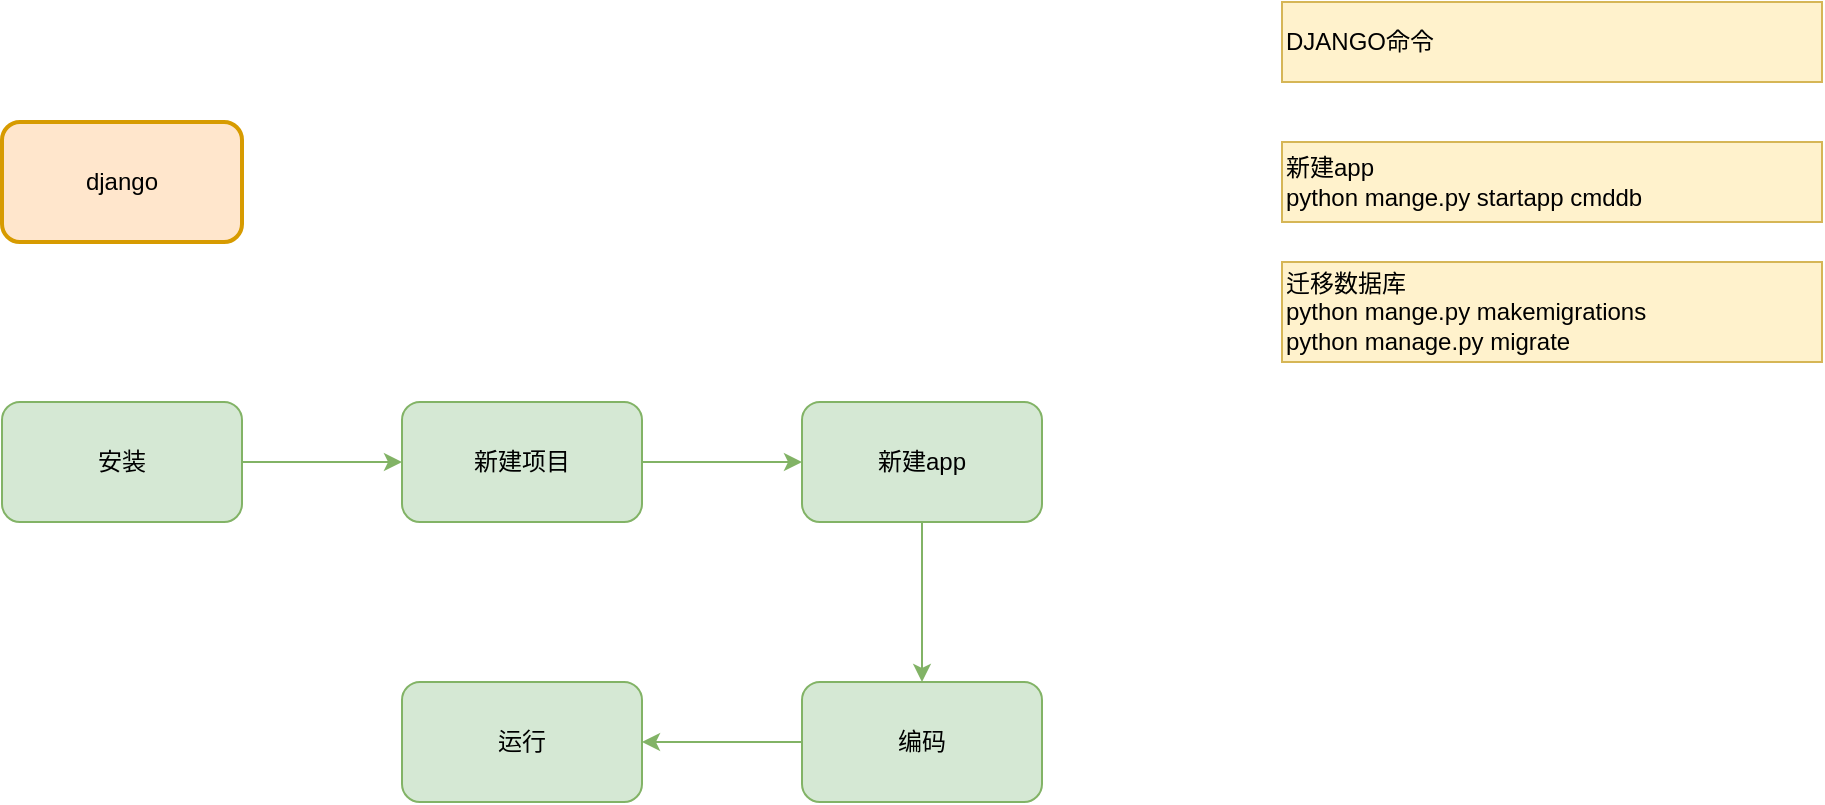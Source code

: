 <mxfile version="10.7.7" type="github"><diagram id="zcjdiJHGhwAusb2rDGaP" name="django"><mxGraphModel dx="1392" dy="614" grid="1" gridSize="10" guides="1" tooltips="1" connect="1" arrows="1" fold="1" page="1" pageScale="1" pageWidth="827" pageHeight="1169" math="0" shadow="0"><root><mxCell id="0"/><mxCell id="1" parent="0"/><mxCell id="NK0ku1pznNwnKJzunZaG-6" value="django" style="rounded=1;whiteSpace=wrap;html=1;strokeWidth=2;fillColor=#ffe6cc;strokeColor=#d79b00;" parent="1" vertex="1"><mxGeometry x="110" y="90" width="120" height="60" as="geometry"/></mxCell><mxCell id="ZYStqOnhDuoMIXeDgiph-3" value="" style="edgeStyle=orthogonalEdgeStyle;rounded=0;orthogonalLoop=1;jettySize=auto;html=1;fillColor=#d5e8d4;strokeColor=#82b366;" edge="1" parent="1" source="ZYStqOnhDuoMIXeDgiph-1" target="ZYStqOnhDuoMIXeDgiph-2"><mxGeometry relative="1" as="geometry"/></mxCell><mxCell id="ZYStqOnhDuoMIXeDgiph-1" value="安装" style="rounded=1;whiteSpace=wrap;html=1;fillColor=#d5e8d4;strokeColor=#82b366;" vertex="1" parent="1"><mxGeometry x="110" y="230" width="120" height="60" as="geometry"/></mxCell><mxCell id="ZYStqOnhDuoMIXeDgiph-5" value="" style="edgeStyle=orthogonalEdgeStyle;rounded=0;orthogonalLoop=1;jettySize=auto;html=1;fillColor=#d5e8d4;strokeColor=#82b366;" edge="1" parent="1" source="ZYStqOnhDuoMIXeDgiph-2" target="ZYStqOnhDuoMIXeDgiph-4"><mxGeometry relative="1" as="geometry"/></mxCell><mxCell id="ZYStqOnhDuoMIXeDgiph-2" value="新建项目" style="rounded=1;whiteSpace=wrap;html=1;fillColor=#d5e8d4;strokeColor=#82b366;" vertex="1" parent="1"><mxGeometry x="310" y="230" width="120" height="60" as="geometry"/></mxCell><mxCell id="ZYStqOnhDuoMIXeDgiph-7" value="" style="edgeStyle=orthogonalEdgeStyle;rounded=0;orthogonalLoop=1;jettySize=auto;html=1;fillColor=#d5e8d4;strokeColor=#82b366;" edge="1" parent="1" source="ZYStqOnhDuoMIXeDgiph-4" target="ZYStqOnhDuoMIXeDgiph-6"><mxGeometry relative="1" as="geometry"/></mxCell><mxCell id="ZYStqOnhDuoMIXeDgiph-4" value="新建app" style="rounded=1;whiteSpace=wrap;html=1;fillColor=#d5e8d4;strokeColor=#82b366;" vertex="1" parent="1"><mxGeometry x="510" y="230" width="120" height="60" as="geometry"/></mxCell><mxCell id="ZYStqOnhDuoMIXeDgiph-9" value="" style="edgeStyle=orthogonalEdgeStyle;rounded=0;orthogonalLoop=1;jettySize=auto;html=1;fillColor=#d5e8d4;strokeColor=#82b366;" edge="1" parent="1" source="ZYStqOnhDuoMIXeDgiph-6" target="ZYStqOnhDuoMIXeDgiph-8"><mxGeometry relative="1" as="geometry"/></mxCell><mxCell id="ZYStqOnhDuoMIXeDgiph-6" value="编码" style="rounded=1;whiteSpace=wrap;html=1;fillColor=#d5e8d4;strokeColor=#82b366;" vertex="1" parent="1"><mxGeometry x="510" y="370" width="120" height="60" as="geometry"/></mxCell><mxCell id="ZYStqOnhDuoMIXeDgiph-8" value="运行" style="rounded=1;whiteSpace=wrap;html=1;fillColor=#d5e8d4;strokeColor=#82b366;" vertex="1" parent="1"><mxGeometry x="310" y="370" width="120" height="60" as="geometry"/></mxCell><mxCell id="ZYStqOnhDuoMIXeDgiph-10" value="新建app&lt;br&gt;python mange.py startapp cmddb&lt;br&gt;" style="text;html=1;strokeColor=#d6b656;fillColor=#fff2cc;align=left;verticalAlign=middle;whiteSpace=wrap;rounded=0;" vertex="1" parent="1"><mxGeometry x="750" y="100" width="270" height="40" as="geometry"/></mxCell><mxCell id="ZYStqOnhDuoMIXeDgiph-11" value="迁移数据库&lt;br&gt;python mange.py makemigrations&lt;br&gt;python manage.py migrate&lt;br&gt;" style="text;html=1;strokeColor=#d6b656;fillColor=#fff2cc;align=left;verticalAlign=middle;whiteSpace=wrap;rounded=0;" vertex="1" parent="1"><mxGeometry x="750" y="160" width="270" height="50" as="geometry"/></mxCell><mxCell id="ZYStqOnhDuoMIXeDgiph-12" value="DJANGO命令" style="text;html=1;strokeColor=#d6b656;fillColor=#fff2cc;align=left;verticalAlign=middle;whiteSpace=wrap;rounded=0;" vertex="1" parent="1"><mxGeometry x="750" y="30" width="270" height="40" as="geometry"/></mxCell></root></mxGraphModel></diagram><diagram id="bN2wCSZqQzPqrZhhFV8o" name="models"><mxGraphModel dx="1392" dy="614" grid="1" gridSize="10" guides="1" tooltips="1" connect="1" arrows="1" fold="1" page="1" pageScale="1" pageWidth="827" pageHeight="1169" math="0" shadow="0"><root><mxCell id="48G09Gst-N7rLdoChW3l-0"/><mxCell id="48G09Gst-N7rLdoChW3l-1" parent="48G09Gst-N7rLdoChW3l-0"/><mxCell id="UqSNKXhO5Bfy_rWTq6D7-6" value="" style="group;fontSize=16;container=1;" parent="48G09Gst-N7rLdoChW3l-1" vertex="1" connectable="0"><mxGeometry x="341" y="87" width="1319" height="1023" as="geometry"/></mxCell><mxCell id="UqSNKXhO5Bfy_rWTq6D7-14" style="rounded=0;orthogonalLoop=1;jettySize=auto;html=1;entryX=0.641;entryY=1.014;entryDx=0;entryDy=0;entryPerimeter=0;fontSize=16;fillColor=#ffe6cc;strokeColor=#d79b00;exitX=-0.001;exitY=0.162;exitDx=0;exitDy=0;exitPerimeter=0;" parent="UqSNKXhO5Bfy_rWTq6D7-6" source="48G09Gst-N7rLdoChW3l-4" target="UqSNKXhO5Bfy_rWTq6D7-7" edge="1"><mxGeometry relative="1" as="geometry"/></mxCell><mxCell id="UqSNKXhO5Bfy_rWTq6D7-15" style="edgeStyle=none;rounded=0;orthogonalLoop=1;jettySize=auto;html=1;entryX=0.75;entryY=1;entryDx=0;entryDy=0;fontSize=16;fillColor=#ffe6cc;strokeColor=#d79b00;" parent="UqSNKXhO5Bfy_rWTq6D7-6" source="48G09Gst-N7rLdoChW3l-4" target="UqSNKXhO5Bfy_rWTq6D7-8" edge="1"><mxGeometry relative="1" as="geometry"><mxPoint x="559" y="283" as="sourcePoint"/></mxGeometry></mxCell><mxCell id="UqSNKXhO5Bfy_rWTq6D7-16" style="edgeStyle=none;rounded=0;orthogonalLoop=1;jettySize=auto;html=1;entryX=0.5;entryY=1;entryDx=0;entryDy=0;fontSize=16;fillColor=#ffe6cc;strokeColor=#d79b00;" parent="UqSNKXhO5Bfy_rWTq6D7-6" source="48G09Gst-N7rLdoChW3l-4" target="UqSNKXhO5Bfy_rWTq6D7-9" edge="1"><mxGeometry relative="1" as="geometry"/></mxCell><mxCell id="48G09Gst-N7rLdoChW3l-4" value="Field" style="whiteSpace=wrap;html=1;rounded=1;fillColor=#dae8fc;strokeColor=#6c8ebf;fontSize=28;" parent="UqSNKXhO5Bfy_rWTq6D7-6" vertex="1"><mxGeometry x="328.5" y="288.5" width="541" height="393" as="geometry"/></mxCell><mxCell id="48G09Gst-N7rLdoChW3l-7" value="BigAutoField" style="whiteSpace=wrap;html=1;rounded=1;fillColor=#ffe6cc;strokeColor=#d79b00;fontSize=16;" parent="UqSNKXhO5Bfy_rWTq6D7-6" vertex="1"><mxGeometry x="1074.079" y="71.311" width="107.705" height="37.094" as="geometry"/></mxCell><mxCell id="48G09Gst-N7rLdoChW3l-8" value="" style="fillColor=#ffe6cc;strokeColor=#d79b00;elbow=vertical;fontSize=16;" parent="UqSNKXhO5Bfy_rWTq6D7-6" source="48G09Gst-N7rLdoChW3l-4" target="48G09Gst-N7rLdoChW3l-7" edge="1"><mxGeometry x="17.307" y="5.162" as="geometry"/></mxCell><mxCell id="48G09Gst-N7rLdoChW3l-9" value="BigIntegerField" style="whiteSpace=wrap;html=1;rounded=1;fillColor=#ffe6cc;strokeColor=#d79b00;fontSize=16;" parent="UqSNKXhO5Bfy_rWTq6D7-6" vertex="1"><mxGeometry x="1060.858" y="378.566" width="134.632" height="37.094" as="geometry"/></mxCell><mxCell id="48G09Gst-N7rLdoChW3l-10" value="" style="fillColor=#ffe6cc;strokeColor=#d79b00;elbow=vertical;fontSize=16;" parent="UqSNKXhO5Bfy_rWTq6D7-6" source="48G09Gst-N7rLdoChW3l-4" target="48G09Gst-N7rLdoChW3l-9" edge="1"><mxGeometry x="17.307" y="5.162" as="geometry"/></mxCell><mxCell id="48G09Gst-N7rLdoChW3l-11" value="BinaryField" style="whiteSpace=wrap;html=1;rounded=1;fillColor=#ffe6cc;strokeColor=#d79b00;fontSize=16;" parent="UqSNKXhO5Bfy_rWTq6D7-6" vertex="1"><mxGeometry x="1080.879" y="153.802" width="107.705" height="37.094" as="geometry"/></mxCell><mxCell id="48G09Gst-N7rLdoChW3l-12" value="" style="fillColor=#ffe6cc;strokeColor=#d79b00;elbow=vertical;fontSize=16;" parent="UqSNKXhO5Bfy_rWTq6D7-6" source="48G09Gst-N7rLdoChW3l-4" target="48G09Gst-N7rLdoChW3l-11" edge="1"><mxGeometry x="17.307" y="5.162" as="geometry"/></mxCell><mxCell id="48G09Gst-N7rLdoChW3l-13" value="BooleanField" style="whiteSpace=wrap;html=1;rounded=1;fillColor=#ffe6cc;strokeColor=#d79b00;fontSize=16;" parent="UqSNKXhO5Bfy_rWTq6D7-6" vertex="1"><mxGeometry x="1070.5" y="316.969" width="121.168" height="37.094" as="geometry"/></mxCell><mxCell id="48G09Gst-N7rLdoChW3l-14" value="" style="fillColor=#ffe6cc;strokeColor=#d79b00;elbow=vertical;fontSize=16;" parent="UqSNKXhO5Bfy_rWTq6D7-6" source="48G09Gst-N7rLdoChW3l-4" target="48G09Gst-N7rLdoChW3l-13" edge="1"><mxGeometry x="17.307" y="5.162" as="geometry"/></mxCell><mxCell id="48G09Gst-N7rLdoChW3l-17" value="CommaSeparatedIntegerField" style="whiteSpace=wrap;html=1;rounded=1;fillColor=#ffe6cc;strokeColor=#d79b00;fontSize=16;" parent="UqSNKXhO5Bfy_rWTq6D7-6" vertex="1"><mxGeometry x="1063.663" y="799.72" width="242.337" height="37.094" as="geometry"/></mxCell><mxCell id="48G09Gst-N7rLdoChW3l-18" value="" style="fillColor=#ffe6cc;strokeColor=#d79b00;elbow=vertical;fontSize=16;exitX=0.964;exitY=0.965;exitDx=0;exitDy=0;exitPerimeter=0;" parent="UqSNKXhO5Bfy_rWTq6D7-6" source="48G09Gst-N7rLdoChW3l-4" target="48G09Gst-N7rLdoChW3l-17" edge="1"><mxGeometry x="17.307" y="5.162" as="geometry"/></mxCell><mxCell id="48G09Gst-N7rLdoChW3l-19" value="DateField" style="whiteSpace=wrap;html=1;rounded=1;fillColor=#ffe6cc;strokeColor=#d79b00;fontSize=16;" parent="UqSNKXhO5Bfy_rWTq6D7-6" vertex="1"><mxGeometry x="17.5" y="471.267" width="107.705" height="37.094" as="geometry"/></mxCell><mxCell id="48G09Gst-N7rLdoChW3l-20" value="" style="fillColor=#ffe6cc;strokeColor=#d79b00;elbow=vertical;fontSize=16;" parent="UqSNKXhO5Bfy_rWTq6D7-6" source="48G09Gst-N7rLdoChW3l-4" target="48G09Gst-N7rLdoChW3l-19" edge="1"><mxGeometry x="17.307" y="5.162" as="geometry"/></mxCell><mxCell id="48G09Gst-N7rLdoChW3l-21" value="DateTimeField" style="whiteSpace=wrap;html=1;rounded=1;fillColor=#ffe6cc;strokeColor=#d79b00;fontSize=16;" parent="UqSNKXhO5Bfy_rWTq6D7-6" vertex="1"><mxGeometry x="16.116" y="397.33" width="121.168" height="37.094" as="geometry"/></mxCell><mxCell id="48G09Gst-N7rLdoChW3l-22" value="" style="fillColor=#ffe6cc;strokeColor=#d79b00;elbow=vertical;fontSize=16;exitX=-0.003;exitY=0.46;exitDx=0;exitDy=0;exitPerimeter=0;" parent="UqSNKXhO5Bfy_rWTq6D7-6" source="48G09Gst-N7rLdoChW3l-4" target="48G09Gst-N7rLdoChW3l-21" edge="1"><mxGeometry x="17.307" y="5.162" as="geometry"/></mxCell><mxCell id="48G09Gst-N7rLdoChW3l-23" value="DecimalField" style="whiteSpace=wrap;html=1;rounded=1;fillColor=#ffe6cc;strokeColor=#d79b00;fontSize=16;" parent="UqSNKXhO5Bfy_rWTq6D7-6" vertex="1"><mxGeometry x="1067.547" y="434.406" width="121.168" height="37.094" as="geometry"/></mxCell><mxCell id="48G09Gst-N7rLdoChW3l-24" value="" style="fillColor=#ffe6cc;strokeColor=#d79b00;elbow=vertical;fontSize=16;" parent="UqSNKXhO5Bfy_rWTq6D7-6" source="48G09Gst-N7rLdoChW3l-4" target="48G09Gst-N7rLdoChW3l-23" edge="1"><mxGeometry x="17.307" y="5.162" as="geometry"/></mxCell><mxCell id="48G09Gst-N7rLdoChW3l-25" value="DurationField" style="whiteSpace=wrap;html=1;rounded=1;fillColor=#ffe6cc;strokeColor=#d79b00;fontSize=16;" parent="UqSNKXhO5Bfy_rWTq6D7-6" vertex="1"><mxGeometry x="20" y="662.836" width="121.168" height="37.094" as="geometry"/></mxCell><mxCell id="48G09Gst-N7rLdoChW3l-26" value="" style="fillColor=#ffe6cc;strokeColor=#d79b00;elbow=vertical;fontSize=16;" parent="UqSNKXhO5Bfy_rWTq6D7-6" source="48G09Gst-N7rLdoChW3l-4" target="48G09Gst-N7rLdoChW3l-25" edge="1"><mxGeometry x="17.307" y="5.162" as="geometry"/></mxCell><mxCell id="48G09Gst-N7rLdoChW3l-27" value="EmailField" style="whiteSpace=wrap;html=1;rounded=1;fillColor=#ffe6cc;strokeColor=#d79b00;fontSize=16;" parent="UqSNKXhO5Bfy_rWTq6D7-6" vertex="1"><mxGeometry x="544.163" y="947.921" width="107.705" height="37.094" as="geometry"/></mxCell><mxCell id="48G09Gst-N7rLdoChW3l-28" value="" style="fillColor=#ffe6cc;strokeColor=#d79b00;elbow=vertical;fontSize=16;" parent="UqSNKXhO5Bfy_rWTq6D7-6" source="48G09Gst-N7rLdoChW3l-4" target="48G09Gst-N7rLdoChW3l-27" edge="1"><mxGeometry x="17.307" y="5.162" as="geometry"/></mxCell><mxCell id="48G09Gst-N7rLdoChW3l-29" value="FilePathField" style="whiteSpace=wrap;html=1;rounded=1;fillColor=#ffe6cc;strokeColor=#d79b00;fontSize=16;" parent="UqSNKXhO5Bfy_rWTq6D7-6" vertex="1"><mxGeometry x="393.432" y="947.575" width="121.168" height="37.094" as="geometry"/></mxCell><mxCell id="48G09Gst-N7rLdoChW3l-30" value="" style="fillColor=#ffe6cc;strokeColor=#d79b00;elbow=vertical;fontSize=16;exitX=0.481;exitY=1.004;exitDx=0;exitDy=0;exitPerimeter=0;" parent="UqSNKXhO5Bfy_rWTq6D7-6" source="48G09Gst-N7rLdoChW3l-4" target="48G09Gst-N7rLdoChW3l-29" edge="1"><mxGeometry x="17.307" y="5.162" as="geometry"/></mxCell><mxCell id="48G09Gst-N7rLdoChW3l-31" value="FloatField" style="whiteSpace=wrap;html=1;rounded=1;fillColor=#ffe6cc;strokeColor=#d79b00;fontSize=16;" parent="UqSNKXhO5Bfy_rWTq6D7-6" vertex="1"><mxGeometry x="844.558" y="7.277" width="107.705" height="37.094" as="geometry"/></mxCell><mxCell id="48G09Gst-N7rLdoChW3l-32" value="" style="fillColor=#ffe6cc;strokeColor=#d79b00;elbow=vertical;fontSize=16;" parent="UqSNKXhO5Bfy_rWTq6D7-6" source="48G09Gst-N7rLdoChW3l-4" target="48G09Gst-N7rLdoChW3l-31" edge="1"><mxGeometry x="17.307" y="5.162" as="geometry"/></mxCell><mxCell id="48G09Gst-N7rLdoChW3l-35" value="IntegerField" style="whiteSpace=wrap;html=1;rounded=1;fillColor=#ffe6cc;strokeColor=#d79b00;fontSize=16;" parent="UqSNKXhO5Bfy_rWTq6D7-6" vertex="1"><mxGeometry x="1077.089" y="571.469" width="107.705" height="37.094" as="geometry"/></mxCell><mxCell id="48G09Gst-N7rLdoChW3l-36" value="" style="fillColor=#ffe6cc;strokeColor=#d79b00;elbow=vertical;fontSize=16;" parent="UqSNKXhO5Bfy_rWTq6D7-6" source="48G09Gst-N7rLdoChW3l-4" target="48G09Gst-N7rLdoChW3l-35" edge="1"><mxGeometry x="17.307" y="5.162" as="geometry"/></mxCell><mxCell id="48G09Gst-N7rLdoChW3l-37" value="IPAddressField" style="whiteSpace=wrap;html=1;rounded=1;fillColor=#ffe6cc;strokeColor=#d79b00;fontSize=16;" parent="UqSNKXhO5Bfy_rWTq6D7-6" vertex="1"><mxGeometry x="68.693" y="947.418" width="134.632" height="37.094" as="geometry"/></mxCell><mxCell id="48G09Gst-N7rLdoChW3l-38" value="" style="fillColor=#ffe6cc;strokeColor=#d79b00;elbow=vertical;fontSize=16;" parent="UqSNKXhO5Bfy_rWTq6D7-6" source="48G09Gst-N7rLdoChW3l-4" target="48G09Gst-N7rLdoChW3l-37" edge="1"><mxGeometry x="17.307" y="5.162" as="geometry"/></mxCell><mxCell id="48G09Gst-N7rLdoChW3l-39" value="NullBooleanField" style="whiteSpace=wrap;html=1;rounded=1;fillColor=#ffe6cc;strokeColor=#d79b00;fontSize=16;" parent="UqSNKXhO5Bfy_rWTq6D7-6" vertex="1"><mxGeometry x="1053" y="258" width="150" height="35" as="geometry"/></mxCell><mxCell id="48G09Gst-N7rLdoChW3l-40" value="" style="fillColor=#ffe6cc;strokeColor=#d79b00;elbow=vertical;fontSize=16;" parent="UqSNKXhO5Bfy_rWTq6D7-6" source="48G09Gst-N7rLdoChW3l-4" target="48G09Gst-N7rLdoChW3l-39" edge="1"><mxGeometry x="17.307" y="5.162" as="geometry"/></mxCell><mxCell id="48G09Gst-N7rLdoChW3l-41" value="PositiveIntegerField" style="whiteSpace=wrap;html=1;rounded=1;fillColor=#ffe6cc;strokeColor=#d79b00;fontSize=16;" parent="UqSNKXhO5Bfy_rWTq6D7-6" vertex="1"><mxGeometry x="1076.637" y="644.358" width="161.558" height="37.094" as="geometry"/></mxCell><mxCell id="48G09Gst-N7rLdoChW3l-42" value="" style="fillColor=#ffe6cc;strokeColor=#d79b00;elbow=vertical;fontSize=16;" parent="UqSNKXhO5Bfy_rWTq6D7-6" source="48G09Gst-N7rLdoChW3l-4" target="48G09Gst-N7rLdoChW3l-41" edge="1"><mxGeometry x="17.307" y="5.162" as="geometry"/></mxCell><mxCell id="48G09Gst-N7rLdoChW3l-43" value="PositiveSmallIntegerField" style="whiteSpace=wrap;html=1;rounded=1;fillColor=#ffe6cc;strokeColor=#d79b00;fontSize=16;" parent="UqSNKXhO5Bfy_rWTq6D7-6" vertex="1"><mxGeometry x="1076.7" y="721.975" width="201.947" height="37.094" as="geometry"/></mxCell><mxCell id="48G09Gst-N7rLdoChW3l-44" value="" style="fillColor=#ffe6cc;strokeColor=#d79b00;elbow=vertical;fontSize=16;" parent="UqSNKXhO5Bfy_rWTq6D7-6" source="48G09Gst-N7rLdoChW3l-4" target="48G09Gst-N7rLdoChW3l-43" edge="1"><mxGeometry x="17.307" y="5.162" as="geometry"/></mxCell><mxCell id="48G09Gst-N7rLdoChW3l-45" value="SlugField" style="whiteSpace=wrap;html=1;rounded=1;fillColor=#ffe6cc;strokeColor=#d79b00;fontSize=16;" parent="UqSNKXhO5Bfy_rWTq6D7-6" vertex="1"><mxGeometry x="689.068" y="947.906" width="107.705" height="37.094" as="geometry"/></mxCell><mxCell id="48G09Gst-N7rLdoChW3l-46" value="" style="fillColor=#ffe6cc;strokeColor=#d79b00;elbow=vertical;fontSize=16;" parent="UqSNKXhO5Bfy_rWTq6D7-6" source="48G09Gst-N7rLdoChW3l-4" target="48G09Gst-N7rLdoChW3l-45" edge="1"><mxGeometry x="17.307" y="5.162" as="geometry"/></mxCell><mxCell id="48G09Gst-N7rLdoChW3l-47" value="SmallIntegerField" style="whiteSpace=wrap;html=1;rounded=1;fillColor=#ffe6cc;strokeColor=#d79b00;fontSize=16;" parent="UqSNKXhO5Bfy_rWTq6D7-6" vertex="1"><mxGeometry x="1056.895" y="502.858" width="148.095" height="37.094" as="geometry"/></mxCell><mxCell id="48G09Gst-N7rLdoChW3l-48" value="" style="fillColor=#ffe6cc;strokeColor=#d79b00;elbow=vertical;fontSize=16;" parent="UqSNKXhO5Bfy_rWTq6D7-6" source="48G09Gst-N7rLdoChW3l-4" target="48G09Gst-N7rLdoChW3l-47" edge="1"><mxGeometry x="17.307" y="5.162" as="geometry"/></mxCell><mxCell id="48G09Gst-N7rLdoChW3l-49" value="TextField" style="whiteSpace=wrap;html=1;rounded=1;fillColor=#ffe6cc;strokeColor=#d79b00;fontSize=16;" parent="UqSNKXhO5Bfy_rWTq6D7-6" vertex="1"><mxGeometry x="978.363" y="948.094" width="107.705" height="37.094" as="geometry"/></mxCell><mxCell id="48G09Gst-N7rLdoChW3l-50" value="" style="fillColor=#ffe6cc;strokeColor=#d79b00;elbow=vertical;fontSize=16;" parent="UqSNKXhO5Bfy_rWTq6D7-6" source="48G09Gst-N7rLdoChW3l-4" target="48G09Gst-N7rLdoChW3l-49" edge="1"><mxGeometry x="17.307" y="5.162" as="geometry"/></mxCell><mxCell id="48G09Gst-N7rLdoChW3l-53" value="URLField" style="whiteSpace=wrap;html=1;rounded=1;fillColor=#ffe6cc;strokeColor=#d79b00;fontSize=16;" parent="UqSNKXhO5Bfy_rWTq6D7-6" vertex="1"><mxGeometry x="239" y="947.881" width="107.705" height="37.094" as="geometry"/></mxCell><mxCell id="48G09Gst-N7rLdoChW3l-54" value="" style="fillColor=#ffe6cc;strokeColor=#d79b00;elbow=vertical;fontSize=16;" parent="UqSNKXhO5Bfy_rWTq6D7-6" source="48G09Gst-N7rLdoChW3l-4" target="48G09Gst-N7rLdoChW3l-53" edge="1"><mxGeometry x="17.307" y="5.162" as="geometry"/></mxCell><mxCell id="48G09Gst-N7rLdoChW3l-55" value="UUIDField" style="whiteSpace=wrap;html=1;rounded=1;fillColor=#ffe6cc;strokeColor=#d79b00;fontSize=16;" parent="UqSNKXhO5Bfy_rWTq6D7-6" vertex="1"><mxGeometry x="1060.5" y="864.755" width="107.705" height="37.094" as="geometry"/></mxCell><mxCell id="48G09Gst-N7rLdoChW3l-56" value="" style="fillColor=#ffe6cc;strokeColor=#d79b00;elbow=vertical;fontSize=16;exitX=0.902;exitY=1;exitDx=0;exitDy=0;exitPerimeter=0;" parent="UqSNKXhO5Bfy_rWTq6D7-6" source="48G09Gst-N7rLdoChW3l-4" target="48G09Gst-N7rLdoChW3l-55" edge="1"><mxGeometry x="17.307" y="5.162" as="geometry"/></mxCell><mxCell id="UqSNKXhO5Bfy_rWTq6D7-7" value="&lt;span&gt;ForeignKey&lt;/span&gt;" style="rounded=1;whiteSpace=wrap;html=1;fontSize=16;fillColor=#f8cecc;strokeColor=#b85450;" parent="UqSNKXhO5Bfy_rWTq6D7-6" vertex="1"><mxGeometry x="49" y="71.5" width="129" height="42" as="geometry"/></mxCell><mxCell id="UqSNKXhO5Bfy_rWTq6D7-8" value="&lt;span&gt;OneToOneField&lt;/span&gt;" style="rounded=1;whiteSpace=wrap;html=1;fontSize=16;fillColor=#f8cecc;strokeColor=#b85450;" parent="UqSNKXhO5Bfy_rWTq6D7-6" vertex="1"><mxGeometry x="203.5" y="71.5" width="129" height="42" as="geometry"/></mxCell><mxCell id="UqSNKXhO5Bfy_rWTq6D7-9" value="&lt;span&gt;ManyToManyField&lt;/span&gt;" style="rounded=1;whiteSpace=wrap;html=1;fontSize=16;fillColor=#f8cecc;strokeColor=#b85450;" parent="UqSNKXhO5Bfy_rWTq6D7-6" vertex="1"><mxGeometry x="379" y="71.5" width="150" height="43" as="geometry"/></mxCell><mxCell id="48G09Gst-N7rLdoChW3l-51" value="TimeField" style="whiteSpace=wrap;html=1;rounded=1;fillColor=#ffe6cc;strokeColor=#d79b00;fontSize=16;" parent="UqSNKXhO5Bfy_rWTq6D7-6" vertex="1"><mxGeometry x="19.916" y="567.143" width="107.705" height="37.094" as="geometry"/></mxCell><mxCell id="48G09Gst-N7rLdoChW3l-52" value="" style="fillColor=#ffe6cc;strokeColor=#d79b00;elbow=vertical;fontSize=16;" parent="UqSNKXhO5Bfy_rWTq6D7-6" source="48G09Gst-N7rLdoChW3l-4" target="48G09Gst-N7rLdoChW3l-51" edge="1"><mxGeometry x="17.307" y="5.162" as="geometry"/></mxCell><mxCell id="48G09Gst-N7rLdoChW3l-5" value="AutoField" style="whiteSpace=wrap;html=1;rounded=1;fillColor=#ffe6cc;strokeColor=#d79b00;fontSize=16;" parent="UqSNKXhO5Bfy_rWTq6D7-6" vertex="1"><mxGeometry x="1060.648" y="7.182" width="107.705" height="37.094" as="geometry"/></mxCell><mxCell id="48G09Gst-N7rLdoChW3l-6" value="" style="fillColor=#ffe6cc;strokeColor=#d79b00;elbow=vertical;fontSize=16;" parent="UqSNKXhO5Bfy_rWTq6D7-6" source="48G09Gst-N7rLdoChW3l-4" target="48G09Gst-N7rLdoChW3l-5" edge="1"><mxGeometry x="17.307" y="5.162" as="geometry"/></mxCell><mxCell id="48G09Gst-N7rLdoChW3l-15" value="CharField" style="whiteSpace=wrap;html=1;rounded=1;fillColor=#ffe6cc;strokeColor=#d79b00;fontSize=16;" parent="UqSNKXhO5Bfy_rWTq6D7-6" vertex="1"><mxGeometry x="833.726" y="947.682" width="107.705" height="37.094" as="geometry"/></mxCell><mxCell id="48G09Gst-N7rLdoChW3l-16" value="" style="fillColor=#ffe6cc;strokeColor=#d79b00;elbow=vertical;fontSize=16;" parent="UqSNKXhO5Bfy_rWTq6D7-6" source="48G09Gst-N7rLdoChW3l-4" target="48G09Gst-N7rLdoChW3l-15" edge="1"><mxGeometry x="17.307" y="5.162" as="geometry"/></mxCell><mxCell id="48G09Gst-N7rLdoChW3l-33" value="GenericIPAddressField" style="whiteSpace=wrap;html=1;rounded=1;fillColor=#ffe6cc;strokeColor=#d79b00;fontSize=16;" parent="48G09Gst-N7rLdoChW3l-1" vertex="1"><mxGeometry x="180" y="1034.528" width="188.484" height="37.094" as="geometry"/></mxCell><mxCell id="48G09Gst-N7rLdoChW3l-34" value="" style="fillColor=#ffe6cc;strokeColor=#d79b00;elbow=vertical;fontSize=16;exitX=0.036;exitY=0.967;exitDx=0;exitDy=0;exitPerimeter=0;" parent="48G09Gst-N7rLdoChW3l-1" source="48G09Gst-N7rLdoChW3l-4" target="48G09Gst-N7rLdoChW3l-33" edge="1"><mxGeometry x="358.307" y="92.162" as="geometry"/></mxCell></root></mxGraphModel></diagram><diagram id="_r2eBry7-lUXo5BTHLYr" name="fields"><mxGraphModel dx="2219" dy="614" grid="1" gridSize="10" guides="1" tooltips="1" connect="1" arrows="1" fold="1" page="1" pageScale="1" pageWidth="827" pageHeight="1169" math="0" shadow="0"><root><mxCell id="uMGS8RrArJBBuOmRpXtQ-0"/><mxCell id="uMGS8RrArJBBuOmRpXtQ-1" parent="uMGS8RrArJBBuOmRpXtQ-0"/><mxCell id="6ARW278dBCGg8fUJN-2m-30" value="Field" style="whiteSpace=wrap;html=1;fillColor=#dae8fc;strokeColor=#6c8ebf;" parent="uMGS8RrArJBBuOmRpXtQ-1" vertex="1"><mxGeometry x="371" y="1411" width="80" height="30" as="geometry"/></mxCell><mxCell id="6ARW278dBCGg8fUJN-2m-31" value="verbose_name" style="whiteSpace=wrap;html=1;fillColor=#d5e8d4;strokeColor=#82b366;" parent="uMGS8RrArJBBuOmRpXtQ-1" vertex="1"><mxGeometry x="85" y="1391" width="90" height="30" as="geometry"/></mxCell><mxCell id="6ARW278dBCGg8fUJN-2m-32" value="" style="fillColor=#d5e8d4;strokeColor=#82b366;" parent="uMGS8RrArJBBuOmRpXtQ-1" source="6ARW278dBCGg8fUJN-2m-30" target="6ARW278dBCGg8fUJN-2m-31" edge="1"><mxGeometry x="70" y="900" as="geometry"/></mxCell><mxCell id="6ARW278dBCGg8fUJN-2m-33" value="None" style="whiteSpace=wrap;html=1;fillColor=#ffe6cc;strokeColor=#d79b00;" parent="uMGS8RrArJBBuOmRpXtQ-1" vertex="1"><mxGeometry x="-130" y="1426" width="80" height="30" as="geometry"/></mxCell><mxCell id="6ARW278dBCGg8fUJN-2m-34" value="" style="fillColor=#d5e8d4;strokeColor=#82b366;" parent="uMGS8RrArJBBuOmRpXtQ-1" source="6ARW278dBCGg8fUJN-2m-31" target="6ARW278dBCGg8fUJN-2m-33" edge="1"><mxGeometry x="70" y="900" as="geometry"/></mxCell><mxCell id="6ARW278dBCGg8fUJN-2m-35" value="name" style="whiteSpace=wrap;html=1;fillColor=#d5e8d4;strokeColor=#82b366;" parent="uMGS8RrArJBBuOmRpXtQ-1" vertex="1"><mxGeometry x="91" y="1481" width="80" height="30" as="geometry"/></mxCell><mxCell id="6ARW278dBCGg8fUJN-2m-36" value="" style="fillColor=#d5e8d4;strokeColor=#82b366;" parent="uMGS8RrArJBBuOmRpXtQ-1" source="6ARW278dBCGg8fUJN-2m-30" target="6ARW278dBCGg8fUJN-2m-35" edge="1"><mxGeometry x="70" y="900" as="geometry"/></mxCell><mxCell id="6ARW278dBCGg8fUJN-2m-37" value="" style="fillColor=#d5e8d4;strokeColor=#82b366;" parent="uMGS8RrArJBBuOmRpXtQ-1" source="6ARW278dBCGg8fUJN-2m-35" target="6ARW278dBCGg8fUJN-2m-33" edge="1"><mxGeometry x="70" y="900" as="geometry"/></mxCell><mxCell id="6ARW278dBCGg8fUJN-2m-38" value="primary_key" style="whiteSpace=wrap;html=1;fillColor=#d5e8d4;strokeColor=#82b366;" parent="uMGS8RrArJBBuOmRpXtQ-1" vertex="1"><mxGeometry x="666" y="1175" width="80" height="30" as="geometry"/></mxCell><mxCell id="6ARW278dBCGg8fUJN-2m-39" value="" style="fillColor=#d5e8d4;strokeColor=#82b366;" parent="uMGS8RrArJBBuOmRpXtQ-1" source="6ARW278dBCGg8fUJN-2m-30" target="6ARW278dBCGg8fUJN-2m-38" edge="1"><mxGeometry x="70" y="900" as="geometry"/></mxCell><mxCell id="6ARW278dBCGg8fUJN-2m-40" value="False" style="whiteSpace=wrap;html=1;fillColor=#ffe6cc;strokeColor=#d79b00;" parent="uMGS8RrArJBBuOmRpXtQ-1" vertex="1"><mxGeometry x="850" y="1336" width="80" height="30" as="geometry"/></mxCell><mxCell id="6ARW278dBCGg8fUJN-2m-41" value="" style="fillColor=#d5e8d4;strokeColor=#82b366;" parent="uMGS8RrArJBBuOmRpXtQ-1" source="6ARW278dBCGg8fUJN-2m-38" target="6ARW278dBCGg8fUJN-2m-40" edge="1"><mxGeometry x="70" y="900" as="geometry"/></mxCell><mxCell id="6ARW278dBCGg8fUJN-2m-42" value="max_length" style="whiteSpace=wrap;html=1;fillColor=#d5e8d4;strokeColor=#82b366;" parent="uMGS8RrArJBBuOmRpXtQ-1" vertex="1"><mxGeometry x="96" y="1753" width="80" height="30" as="geometry"/></mxCell><mxCell id="6ARW278dBCGg8fUJN-2m-43" value="" style="fillColor=#d5e8d4;strokeColor=#82b366;" parent="uMGS8RrArJBBuOmRpXtQ-1" source="6ARW278dBCGg8fUJN-2m-30" target="6ARW278dBCGg8fUJN-2m-42" edge="1"><mxGeometry x="70" y="900" as="geometry"/></mxCell><mxCell id="6ARW278dBCGg8fUJN-2m-44" value="" style="fillColor=#d5e8d4;strokeColor=#82b366;" parent="uMGS8RrArJBBuOmRpXtQ-1" source="6ARW278dBCGg8fUJN-2m-42" target="6ARW278dBCGg8fUJN-2m-33" edge="1"><mxGeometry x="70" y="900" as="geometry"/></mxCell><mxCell id="6ARW278dBCGg8fUJN-2m-45" value="unique" style="whiteSpace=wrap;html=1;fillColor=#d5e8d4;strokeColor=#82b366;" parent="uMGS8RrArJBBuOmRpXtQ-1" vertex="1"><mxGeometry x="671" y="1271" width="80" height="30" as="geometry"/></mxCell><mxCell id="6ARW278dBCGg8fUJN-2m-46" value="" style="fillColor=#d5e8d4;strokeColor=#82b366;" parent="uMGS8RrArJBBuOmRpXtQ-1" source="6ARW278dBCGg8fUJN-2m-30" target="6ARW278dBCGg8fUJN-2m-45" edge="1"><mxGeometry x="70" y="900" as="geometry"/></mxCell><mxCell id="6ARW278dBCGg8fUJN-2m-47" value="" style="fillColor=#d5e8d4;strokeColor=#82b366;" parent="uMGS8RrArJBBuOmRpXtQ-1" source="6ARW278dBCGg8fUJN-2m-45" target="6ARW278dBCGg8fUJN-2m-40" edge="1"><mxGeometry x="70" y="900" as="geometry"/></mxCell><mxCell id="6ARW278dBCGg8fUJN-2m-48" value="blank" style="whiteSpace=wrap;html=1;fillColor=#d5e8d4;strokeColor=#82b366;" parent="uMGS8RrArJBBuOmRpXtQ-1" vertex="1"><mxGeometry x="680" y="1656" width="80" height="30" as="geometry"/></mxCell><mxCell id="6ARW278dBCGg8fUJN-2m-49" value="" style="fillColor=#d5e8d4;strokeColor=#82b366;" parent="uMGS8RrArJBBuOmRpXtQ-1" source="6ARW278dBCGg8fUJN-2m-30" target="6ARW278dBCGg8fUJN-2m-48" edge="1"><mxGeometry x="70" y="900" as="geometry"/></mxCell><mxCell id="6ARW278dBCGg8fUJN-2m-50" value="" style="fillColor=#d5e8d4;strokeColor=#82b366;" parent="uMGS8RrArJBBuOmRpXtQ-1" source="6ARW278dBCGg8fUJN-2m-48" target="6ARW278dBCGg8fUJN-2m-40" edge="1"><mxGeometry x="70" y="900" as="geometry"/></mxCell><mxCell id="6ARW278dBCGg8fUJN-2m-51" value="null" style="whiteSpace=wrap;html=1;fillColor=#d5e8d4;strokeColor=#82b366;" parent="uMGS8RrArJBBuOmRpXtQ-1" vertex="1"><mxGeometry x="680" y="1336" width="80" height="30" as="geometry"/></mxCell><mxCell id="6ARW278dBCGg8fUJN-2m-52" value="" style="fillColor=#d5e8d4;strokeColor=#82b366;" parent="uMGS8RrArJBBuOmRpXtQ-1" source="6ARW278dBCGg8fUJN-2m-30" target="6ARW278dBCGg8fUJN-2m-51" edge="1"><mxGeometry x="70" y="900" as="geometry"/></mxCell><mxCell id="6ARW278dBCGg8fUJN-2m-53" value="" style="fillColor=#d5e8d4;strokeColor=#82b366;" parent="uMGS8RrArJBBuOmRpXtQ-1" source="6ARW278dBCGg8fUJN-2m-51" target="6ARW278dBCGg8fUJN-2m-40" edge="1"><mxGeometry x="70" y="900" as="geometry"/></mxCell><mxCell id="6ARW278dBCGg8fUJN-2m-54" value="db_index" style="whiteSpace=wrap;html=1;fillColor=#d5e8d4;strokeColor=#82b366;" parent="uMGS8RrArJBBuOmRpXtQ-1" vertex="1"><mxGeometry x="680" y="1396" width="80" height="30" as="geometry"/></mxCell><mxCell id="6ARW278dBCGg8fUJN-2m-55" value="" style="fillColor=#d5e8d4;strokeColor=#82b366;" parent="uMGS8RrArJBBuOmRpXtQ-1" source="6ARW278dBCGg8fUJN-2m-30" target="6ARW278dBCGg8fUJN-2m-54" edge="1"><mxGeometry x="70" y="900" as="geometry"/></mxCell><mxCell id="6ARW278dBCGg8fUJN-2m-56" value="" style="fillColor=#d5e8d4;strokeColor=#82b366;" parent="uMGS8RrArJBBuOmRpXtQ-1" source="6ARW278dBCGg8fUJN-2m-54" target="6ARW278dBCGg8fUJN-2m-40" edge="1"><mxGeometry x="70" y="900" as="geometry"/></mxCell><mxCell id="6ARW278dBCGg8fUJN-2m-57" value="rel" style="whiteSpace=wrap;html=1;fillColor=#d5e8d4;strokeColor=#82b366;" parent="uMGS8RrArJBBuOmRpXtQ-1" vertex="1"><mxGeometry x="96" y="1525" width="80" height="30" as="geometry"/></mxCell><mxCell id="6ARW278dBCGg8fUJN-2m-58" value="" style="fillColor=#d5e8d4;strokeColor=#82b366;" parent="uMGS8RrArJBBuOmRpXtQ-1" source="6ARW278dBCGg8fUJN-2m-30" target="6ARW278dBCGg8fUJN-2m-57" edge="1"><mxGeometry x="70" y="900" as="geometry"/></mxCell><mxCell id="6ARW278dBCGg8fUJN-2m-59" value="" style="fillColor=#d5e8d4;strokeColor=#82b366;" parent="uMGS8RrArJBBuOmRpXtQ-1" source="6ARW278dBCGg8fUJN-2m-57" target="6ARW278dBCGg8fUJN-2m-33" edge="1"><mxGeometry x="70" y="900" as="geometry"/></mxCell><mxCell id="6ARW278dBCGg8fUJN-2m-60" value="default" style="whiteSpace=wrap;html=1;fillColor=#d5e8d4;strokeColor=#82b366;" parent="uMGS8RrArJBBuOmRpXtQ-1" vertex="1"><mxGeometry x="680" y="1753" width="80" height="30" as="geometry"/></mxCell><mxCell id="6ARW278dBCGg8fUJN-2m-61" value="" style="fillColor=#d5e8d4;strokeColor=#82b366;" parent="uMGS8RrArJBBuOmRpXtQ-1" source="6ARW278dBCGg8fUJN-2m-30" target="6ARW278dBCGg8fUJN-2m-60" edge="1"><mxGeometry x="70" y="900" as="geometry"/></mxCell><mxCell id="6ARW278dBCGg8fUJN-2m-62" value="NOT_PROVIDED" style="whiteSpace=wrap;html=1;fillColor=#ffe6cc;strokeColor=#d79b00;" parent="uMGS8RrArJBBuOmRpXtQ-1" vertex="1"><mxGeometry x="820" y="1723" width="110" height="30" as="geometry"/></mxCell><mxCell id="6ARW278dBCGg8fUJN-2m-63" value="" style="fillColor=#d5e8d4;strokeColor=#82b366;" parent="uMGS8RrArJBBuOmRpXtQ-1" source="6ARW278dBCGg8fUJN-2m-60" target="6ARW278dBCGg8fUJN-2m-62" edge="1"><mxGeometry x="70" y="900" as="geometry"/></mxCell><mxCell id="6ARW278dBCGg8fUJN-2m-64" value="editable" style="whiteSpace=wrap;html=1;fillColor=#d5e8d4;strokeColor=#82b366;" parent="uMGS8RrArJBBuOmRpXtQ-1" vertex="1"><mxGeometry x="261" y="1154" width="80" height="30" as="geometry"/></mxCell><mxCell id="6ARW278dBCGg8fUJN-2m-65" value="" style="fillColor=#d5e8d4;strokeColor=#82b366;" parent="uMGS8RrArJBBuOmRpXtQ-1" source="6ARW278dBCGg8fUJN-2m-30" target="6ARW278dBCGg8fUJN-2m-64" edge="1"><mxGeometry x="70" y="900" as="geometry"/></mxCell><mxCell id="6ARW278dBCGg8fUJN-2m-66" value="True" style="whiteSpace=wrap;html=1;fillColor=#ffe6cc;strokeColor=#d79b00;" parent="uMGS8RrArJBBuOmRpXtQ-1" vertex="1"><mxGeometry x="190" y="1081" width="80" height="30" as="geometry"/></mxCell><mxCell id="6ARW278dBCGg8fUJN-2m-67" value="" style="fillColor=#d5e8d4;strokeColor=#82b366;" parent="uMGS8RrArJBBuOmRpXtQ-1" source="6ARW278dBCGg8fUJN-2m-64" target="6ARW278dBCGg8fUJN-2m-66" edge="1"><mxGeometry x="70" y="900" as="geometry"/></mxCell><mxCell id="6ARW278dBCGg8fUJN-2m-68" value="serialize" style="whiteSpace=wrap;html=1;fillColor=#d5e8d4;strokeColor=#82b366;" parent="uMGS8RrArJBBuOmRpXtQ-1" vertex="1"><mxGeometry x="136" y="1154" width="80" height="30" as="geometry"/></mxCell><mxCell id="6ARW278dBCGg8fUJN-2m-69" value="" style="fillColor=#d5e8d4;strokeColor=#82b366;" parent="uMGS8RrArJBBuOmRpXtQ-1" source="6ARW278dBCGg8fUJN-2m-30" target="6ARW278dBCGg8fUJN-2m-68" edge="1"><mxGeometry x="70" y="900" as="geometry"/></mxCell><mxCell id="6ARW278dBCGg8fUJN-2m-70" value="" style="fillColor=#d5e8d4;strokeColor=#82b366;" parent="uMGS8RrArJBBuOmRpXtQ-1" source="6ARW278dBCGg8fUJN-2m-68" target="6ARW278dBCGg8fUJN-2m-66" edge="1"><mxGeometry x="70" y="900" as="geometry"/></mxCell><mxCell id="6ARW278dBCGg8fUJN-2m-71" value="unique_for_date" style="whiteSpace=wrap;html=1;fillColor=#d5e8d4;strokeColor=#82b366;" parent="uMGS8RrArJBBuOmRpXtQ-1" vertex="1"><mxGeometry x="80" y="1346" width="100" height="30" as="geometry"/></mxCell><mxCell id="6ARW278dBCGg8fUJN-2m-72" value="" style="fillColor=#d5e8d4;strokeColor=#82b366;" parent="uMGS8RrArJBBuOmRpXtQ-1" source="6ARW278dBCGg8fUJN-2m-30" target="6ARW278dBCGg8fUJN-2m-71" edge="1"><mxGeometry x="70" y="900" as="geometry"/></mxCell><mxCell id="6ARW278dBCGg8fUJN-2m-73" value="" style="fillColor=#d5e8d4;strokeColor=#82b366;" parent="uMGS8RrArJBBuOmRpXtQ-1" source="6ARW278dBCGg8fUJN-2m-71" target="6ARW278dBCGg8fUJN-2m-33" edge="1"><mxGeometry x="70" y="900" as="geometry"/></mxCell><mxCell id="6ARW278dBCGg8fUJN-2m-74" value="unique_for_month" style="whiteSpace=wrap;html=1;fillColor=#d5e8d4;strokeColor=#82b366;" parent="uMGS8RrArJBBuOmRpXtQ-1" vertex="1"><mxGeometry x="80" y="1286" width="110" height="30" as="geometry"/></mxCell><mxCell id="6ARW278dBCGg8fUJN-2m-75" value="" style="fillColor=#d5e8d4;strokeColor=#82b366;" parent="uMGS8RrArJBBuOmRpXtQ-1" source="6ARW278dBCGg8fUJN-2m-30" target="6ARW278dBCGg8fUJN-2m-74" edge="1"><mxGeometry x="70" y="900" as="geometry"/></mxCell><mxCell id="6ARW278dBCGg8fUJN-2m-76" value="" style="fillColor=#d5e8d4;strokeColor=#82b366;" parent="uMGS8RrArJBBuOmRpXtQ-1" source="6ARW278dBCGg8fUJN-2m-74" target="6ARW278dBCGg8fUJN-2m-33" edge="1"><mxGeometry x="70" y="900" as="geometry"/></mxCell><mxCell id="6ARW278dBCGg8fUJN-2m-77" value="unique_for_year" style="whiteSpace=wrap;html=1;fillColor=#d5e8d4;strokeColor=#82b366;" parent="uMGS8RrArJBBuOmRpXtQ-1" vertex="1"><mxGeometry x="96" y="1580" width="100" height="30" as="geometry"/></mxCell><mxCell id="6ARW278dBCGg8fUJN-2m-78" value="" style="fillColor=#d5e8d4;strokeColor=#82b366;" parent="uMGS8RrArJBBuOmRpXtQ-1" source="6ARW278dBCGg8fUJN-2m-30" target="6ARW278dBCGg8fUJN-2m-77" edge="1"><mxGeometry x="70" y="900" as="geometry"/></mxCell><mxCell id="6ARW278dBCGg8fUJN-2m-79" value="" style="fillColor=#d5e8d4;strokeColor=#82b366;" parent="uMGS8RrArJBBuOmRpXtQ-1" source="6ARW278dBCGg8fUJN-2m-77" target="6ARW278dBCGg8fUJN-2m-33" edge="1"><mxGeometry x="70" y="900" as="geometry"/></mxCell><mxCell id="6ARW278dBCGg8fUJN-2m-80" value="choices" style="whiteSpace=wrap;html=1;fillColor=#d5e8d4;strokeColor=#82b366;" parent="uMGS8RrArJBBuOmRpXtQ-1" vertex="1"><mxGeometry x="91" y="1436" width="80" height="30" as="geometry"/></mxCell><mxCell id="6ARW278dBCGg8fUJN-2m-81" value="" style="fillColor=#d5e8d4;strokeColor=#82b366;" parent="uMGS8RrArJBBuOmRpXtQ-1" source="6ARW278dBCGg8fUJN-2m-30" target="6ARW278dBCGg8fUJN-2m-80" edge="1"><mxGeometry x="70" y="900" as="geometry"/></mxCell><mxCell id="6ARW278dBCGg8fUJN-2m-82" value="" style="fillColor=#d5e8d4;strokeColor=#82b366;" parent="uMGS8RrArJBBuOmRpXtQ-1" source="6ARW278dBCGg8fUJN-2m-80" target="6ARW278dBCGg8fUJN-2m-33" edge="1"><mxGeometry x="70" y="900" as="geometry"/></mxCell><mxCell id="6ARW278dBCGg8fUJN-2m-83" value="help_text" style="whiteSpace=wrap;html=1;fillColor=#d5e8d4;strokeColor=#82b366;" parent="uMGS8RrArJBBuOmRpXtQ-1" vertex="1"><mxGeometry x="366" y="1153" width="80" height="30" as="geometry"/></mxCell><mxCell id="6ARW278dBCGg8fUJN-2m-84" value="" style="fillColor=#d5e8d4;strokeColor=#82b366;" parent="uMGS8RrArJBBuOmRpXtQ-1" source="6ARW278dBCGg8fUJN-2m-30" target="6ARW278dBCGg8fUJN-2m-83" edge="1"><mxGeometry x="70" y="900" as="geometry"/></mxCell><mxCell id="6ARW278dBCGg8fUJN-2m-85" value="''" style="whiteSpace=wrap;html=1;fillColor=#ffe6cc;strokeColor=#d79b00;" parent="uMGS8RrArJBBuOmRpXtQ-1" vertex="1"><mxGeometry x="350" y="980" width="80" height="30" as="geometry"/></mxCell><mxCell id="6ARW278dBCGg8fUJN-2m-86" value="" style="fillColor=#d5e8d4;strokeColor=#82b366;" parent="uMGS8RrArJBBuOmRpXtQ-1" source="6ARW278dBCGg8fUJN-2m-83" target="6ARW278dBCGg8fUJN-2m-85" edge="1"><mxGeometry x="70" y="900" as="geometry"/></mxCell><mxCell id="6ARW278dBCGg8fUJN-2m-87" value="db_column" style="whiteSpace=wrap;html=1;fillColor=#d5e8d4;strokeColor=#82b366;" parent="uMGS8RrArJBBuOmRpXtQ-1" vertex="1"><mxGeometry x="110" y="1656" width="80" height="30" as="geometry"/></mxCell><mxCell id="6ARW278dBCGg8fUJN-2m-88" value="" style="fillColor=#d5e8d4;strokeColor=#82b366;" parent="uMGS8RrArJBBuOmRpXtQ-1" source="6ARW278dBCGg8fUJN-2m-30" target="6ARW278dBCGg8fUJN-2m-87" edge="1"><mxGeometry x="70" y="900" as="geometry"/></mxCell><mxCell id="6ARW278dBCGg8fUJN-2m-89" value="" style="fillColor=#d5e8d4;strokeColor=#82b366;" parent="uMGS8RrArJBBuOmRpXtQ-1" source="6ARW278dBCGg8fUJN-2m-87" target="6ARW278dBCGg8fUJN-2m-33" edge="1"><mxGeometry x="70" y="900" as="geometry"/></mxCell><mxCell id="6ARW278dBCGg8fUJN-2m-90" value="db_tablespace" style="whiteSpace=wrap;html=1;fillColor=#d5e8d4;strokeColor=#82b366;" parent="uMGS8RrArJBBuOmRpXtQ-1" vertex="1"><mxGeometry x="86" y="1225" width="90" height="30" as="geometry"/></mxCell><mxCell id="6ARW278dBCGg8fUJN-2m-91" value="" style="fillColor=#d5e8d4;strokeColor=#82b366;" parent="uMGS8RrArJBBuOmRpXtQ-1" source="6ARW278dBCGg8fUJN-2m-30" target="6ARW278dBCGg8fUJN-2m-90" edge="1"><mxGeometry x="70" y="900" as="geometry"/></mxCell><mxCell id="6ARW278dBCGg8fUJN-2m-92" value="" style="fillColor=#d5e8d4;strokeColor=#82b366;" parent="uMGS8RrArJBBuOmRpXtQ-1" source="6ARW278dBCGg8fUJN-2m-90" target="6ARW278dBCGg8fUJN-2m-33" edge="1"><mxGeometry x="70" y="900" as="geometry"/></mxCell><mxCell id="6ARW278dBCGg8fUJN-2m-93" value="auto_created" style="whiteSpace=wrap;html=1;fillColor=#d5e8d4;strokeColor=#82b366;" parent="uMGS8RrArJBBuOmRpXtQ-1" vertex="1"><mxGeometry x="680" y="1466" width="90" height="30" as="geometry"/></mxCell><mxCell id="6ARW278dBCGg8fUJN-2m-94" value="" style="fillColor=#d5e8d4;strokeColor=#82b366;" parent="uMGS8RrArJBBuOmRpXtQ-1" source="6ARW278dBCGg8fUJN-2m-30" target="6ARW278dBCGg8fUJN-2m-93" edge="1"><mxGeometry x="70" y="900" as="geometry"/></mxCell><mxCell id="6ARW278dBCGg8fUJN-2m-95" value="" style="fillColor=#d5e8d4;strokeColor=#82b366;" parent="uMGS8RrArJBBuOmRpXtQ-1" source="6ARW278dBCGg8fUJN-2m-93" target="6ARW278dBCGg8fUJN-2m-40" edge="1"><mxGeometry x="70" y="900" as="geometry"/></mxCell><mxCell id="6ARW278dBCGg8fUJN-2m-96" value="validators" style="whiteSpace=wrap;html=1;fillColor=#d5e8d4;strokeColor=#82b366;" parent="uMGS8RrArJBBuOmRpXtQ-1" vertex="1"><mxGeometry x="500" y="1153" width="80" height="30" as="geometry"/></mxCell><mxCell id="6ARW278dBCGg8fUJN-2m-97" value="" style="fillColor=#d5e8d4;strokeColor=#82b366;" parent="uMGS8RrArJBBuOmRpXtQ-1" source="6ARW278dBCGg8fUJN-2m-30" target="6ARW278dBCGg8fUJN-2m-96" edge="1"><mxGeometry x="70" y="900" as="geometry"/></mxCell><mxCell id="6ARW278dBCGg8fUJN-2m-98" value="error_messages" style="whiteSpace=wrap;html=1;fillColor=#d5e8d4;strokeColor=#82b366;" parent="uMGS8RrArJBBuOmRpXtQ-1" vertex="1"><mxGeometry x="371" y="1753" width="100" height="30" as="geometry"/></mxCell><mxCell id="6ARW278dBCGg8fUJN-2m-99" value="" style="fillColor=#d5e8d4;strokeColor=#82b366;" parent="uMGS8RrArJBBuOmRpXtQ-1" source="6ARW278dBCGg8fUJN-2m-30" target="6ARW278dBCGg8fUJN-2m-98" edge="1"><mxGeometry x="70" y="900" as="geometry"/></mxCell></root></mxGraphModel></diagram></mxfile>